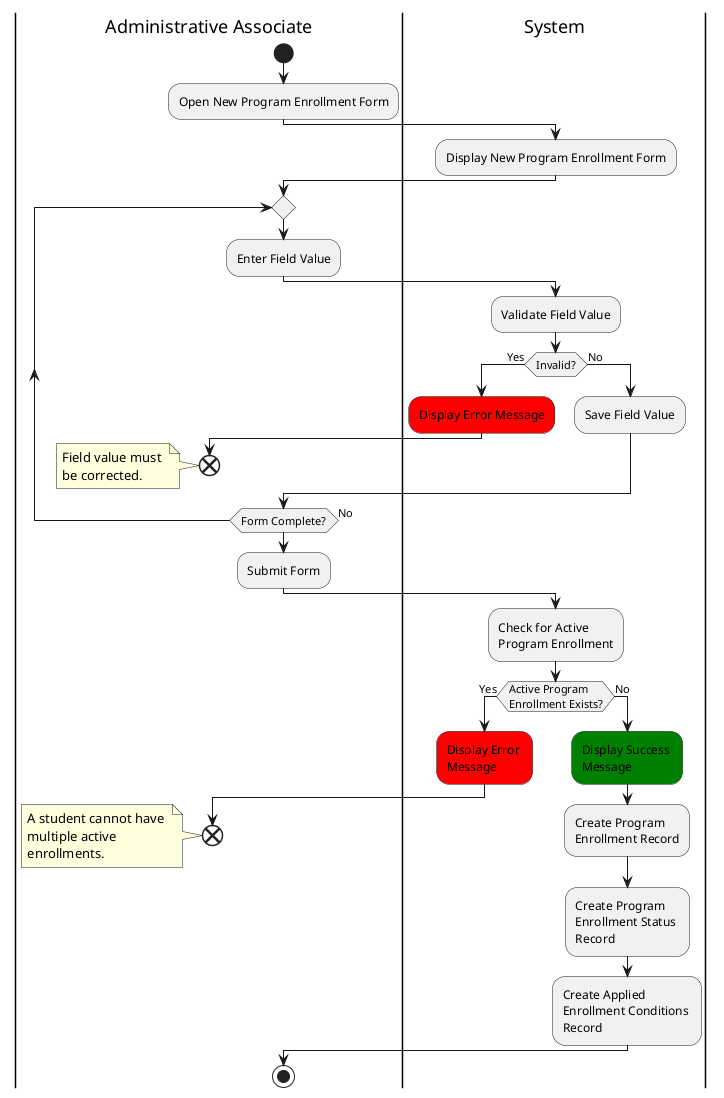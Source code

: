 @startuml create-program-enrollment
|Administrative Associate|
start
:Open New Program Enrollment Form;

|System|
:Display New Program Enrollment Form;

|Administrative Associate|
repeat
    :Enter Field Value; 

    |System|
    :Validate Field Value;
    if (Invalid?) then (Yes)
        #red :Display Error Message;

        |Administrative Associate|
        end 
        note left
            Field value must 
            be corrected.
        end note
    else (No)
    |System|
        :Save Field Value;
    endif

|Administrative Associate|
repeat while (Form Complete?) is (No)

|Administrative Associate|
:Submit Form;

|System|
:Check for Active \nProgram Enrollment;
if (Active Program \nEnrollment Exists?) then (Yes)
    #red :Display Error \nMessage;

    |Administrative Associate|
    end 
    note left
        A student cannot have 
        multiple active 
        enrollments.
    end note

|System|
else (No)
    #green :Display Success \nMessage;
    :Create Program \nEnrollment Record;
    :Create Program \nEnrollment Status \nRecord;
    :Create Applied \nEnrollment Conditions \nRecord; 
endif

|Administrative Associate|
stop
@enduml